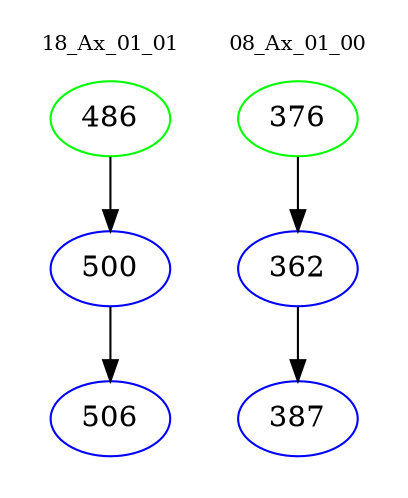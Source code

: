 digraph{
subgraph cluster_0 {
color = white
label = "18_Ax_01_01";
fontsize=10;
T0_486 [label="486", color="green"]
T0_486 -> T0_500 [color="black"]
T0_500 [label="500", color="blue"]
T0_500 -> T0_506 [color="black"]
T0_506 [label="506", color="blue"]
}
subgraph cluster_1 {
color = white
label = "08_Ax_01_00";
fontsize=10;
T1_376 [label="376", color="green"]
T1_376 -> T1_362 [color="black"]
T1_362 [label="362", color="blue"]
T1_362 -> T1_387 [color="black"]
T1_387 [label="387", color="blue"]
}
}
